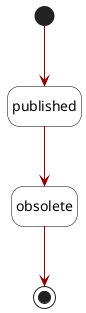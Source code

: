 @startuml
skinparam state {
    BackgroundColor White
    BorderColor Black
    ArrowColor DarkRed
    shadowing true
}
hide empty description

[*] -d-> published
published -d-> obsolete
obsolete --> [*]

@enduml